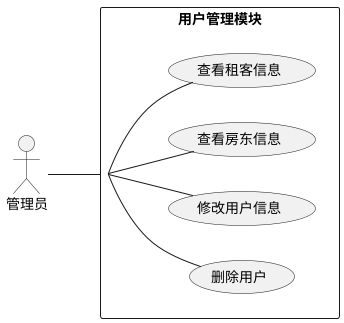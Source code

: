 @startuml
'https://plantuml.com/use-case-diagram
/'理员登录民宿后台管理系统后能够使用用户管理模块中的所有功能，包括查看租客和房东信息、修改用户信息、删除用户等功能。'/
left to right direction
skinparam packageStyle rectangle
actor 管理员
rectangle 用户管理模块{
  usecase 查看租客信息
  usecase 查看房东信息
  usecase 修改用户信息
  usecase 删除用户
  管理员 -- (用户管理模块)
  (用户管理模块) -- 查看租客信息
  (用户管理模块) -- 查看房东信息
  (用户管理模块) -- 修改用户信息
  (用户管理模块) -- 删除用户
}
@enduml